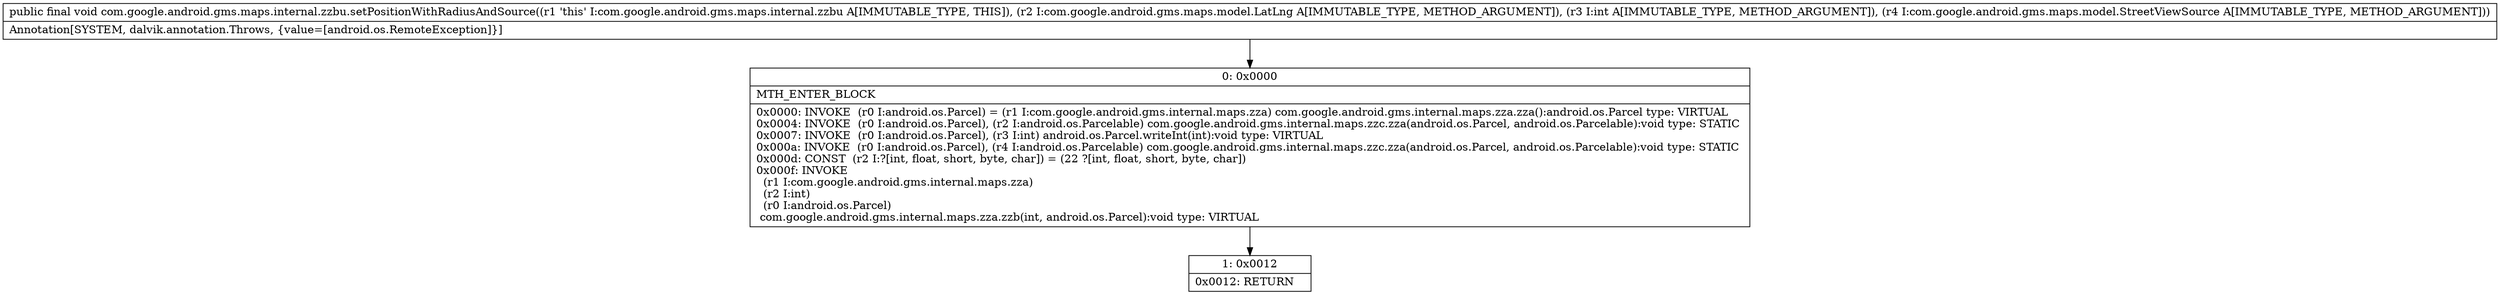 digraph "CFG forcom.google.android.gms.maps.internal.zzbu.setPositionWithRadiusAndSource(Lcom\/google\/android\/gms\/maps\/model\/LatLng;ILcom\/google\/android\/gms\/maps\/model\/StreetViewSource;)V" {
Node_0 [shape=record,label="{0\:\ 0x0000|MTH_ENTER_BLOCK\l|0x0000: INVOKE  (r0 I:android.os.Parcel) = (r1 I:com.google.android.gms.internal.maps.zza) com.google.android.gms.internal.maps.zza.zza():android.os.Parcel type: VIRTUAL \l0x0004: INVOKE  (r0 I:android.os.Parcel), (r2 I:android.os.Parcelable) com.google.android.gms.internal.maps.zzc.zza(android.os.Parcel, android.os.Parcelable):void type: STATIC \l0x0007: INVOKE  (r0 I:android.os.Parcel), (r3 I:int) android.os.Parcel.writeInt(int):void type: VIRTUAL \l0x000a: INVOKE  (r0 I:android.os.Parcel), (r4 I:android.os.Parcelable) com.google.android.gms.internal.maps.zzc.zza(android.os.Parcel, android.os.Parcelable):void type: STATIC \l0x000d: CONST  (r2 I:?[int, float, short, byte, char]) = (22 ?[int, float, short, byte, char]) \l0x000f: INVOKE  \l  (r1 I:com.google.android.gms.internal.maps.zza)\l  (r2 I:int)\l  (r0 I:android.os.Parcel)\l com.google.android.gms.internal.maps.zza.zzb(int, android.os.Parcel):void type: VIRTUAL \l}"];
Node_1 [shape=record,label="{1\:\ 0x0012|0x0012: RETURN   \l}"];
MethodNode[shape=record,label="{public final void com.google.android.gms.maps.internal.zzbu.setPositionWithRadiusAndSource((r1 'this' I:com.google.android.gms.maps.internal.zzbu A[IMMUTABLE_TYPE, THIS]), (r2 I:com.google.android.gms.maps.model.LatLng A[IMMUTABLE_TYPE, METHOD_ARGUMENT]), (r3 I:int A[IMMUTABLE_TYPE, METHOD_ARGUMENT]), (r4 I:com.google.android.gms.maps.model.StreetViewSource A[IMMUTABLE_TYPE, METHOD_ARGUMENT]))  | Annotation[SYSTEM, dalvik.annotation.Throws, \{value=[android.os.RemoteException]\}]\l}"];
MethodNode -> Node_0;
Node_0 -> Node_1;
}

